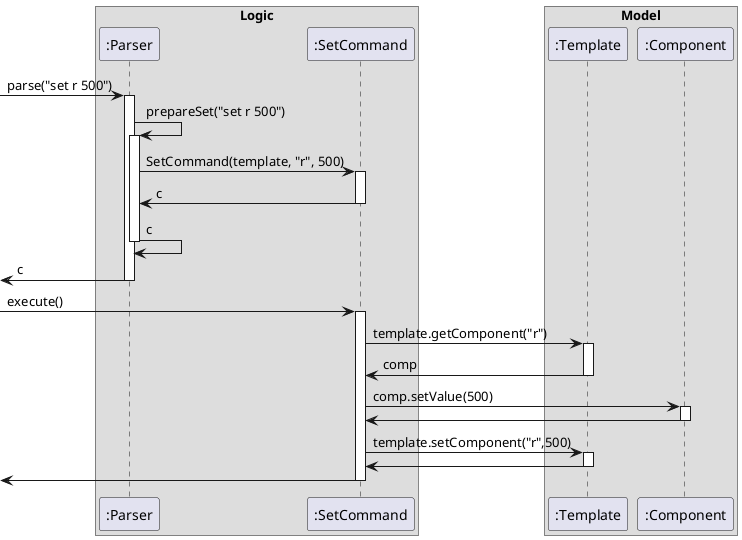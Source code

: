 @startuml

box Logic
participant ":Parser" as Parser
participant ":SetCommand" as SetCommand
end box

box Model 
participant ":Template" as Template
participant ":Component" as Component 
end box


[-> Parser : parse("set r 500")
activate Parser

Parser -> Parser : prepareSet("set r 500")
activate Parser

Parser -> SetCommand : SetCommand(template, "r", 500)
activate SetCommand

SetCommand -> Parser : c
deactivate SetCommand

Parser -> Parser : c
deactivate Parser

[<- Parser : c
deactivate Parser


[-> SetCommand : execute()
activate SetCommand

SetCommand -> Template : template.getComponent("r")
activate Template

Template -> SetCommand : comp
deactivate Template

SetCommand -> Component : comp.setValue(500)
activate Component

Component -> SetCommand
deactivate Component

SetCommand -> Template : template.setComponent("r",500)
activate Template

Template -> SetCommand
deactivate Template

[<- SetCommand 
deactivate SetCommand


@enduml